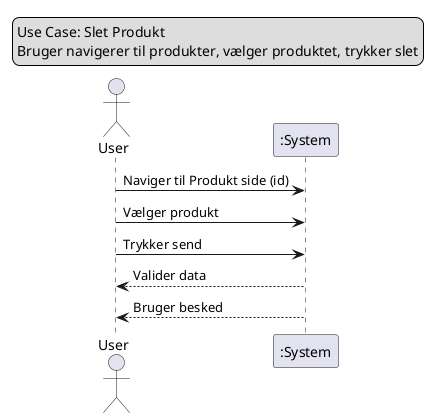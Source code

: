 @startuml
legend top left
    Use Case: Slet Produkt
    Bruger navigerer til produkter, vælger produktet, trykker slet
end legend

actor User
participant ":System" as System

User -> System: Naviger til Produkt side (id)
User -> System: Vælger produkt
User -> System: Trykker send
System --> User: Valider data
System --> User: Bruger besked

@enduml

